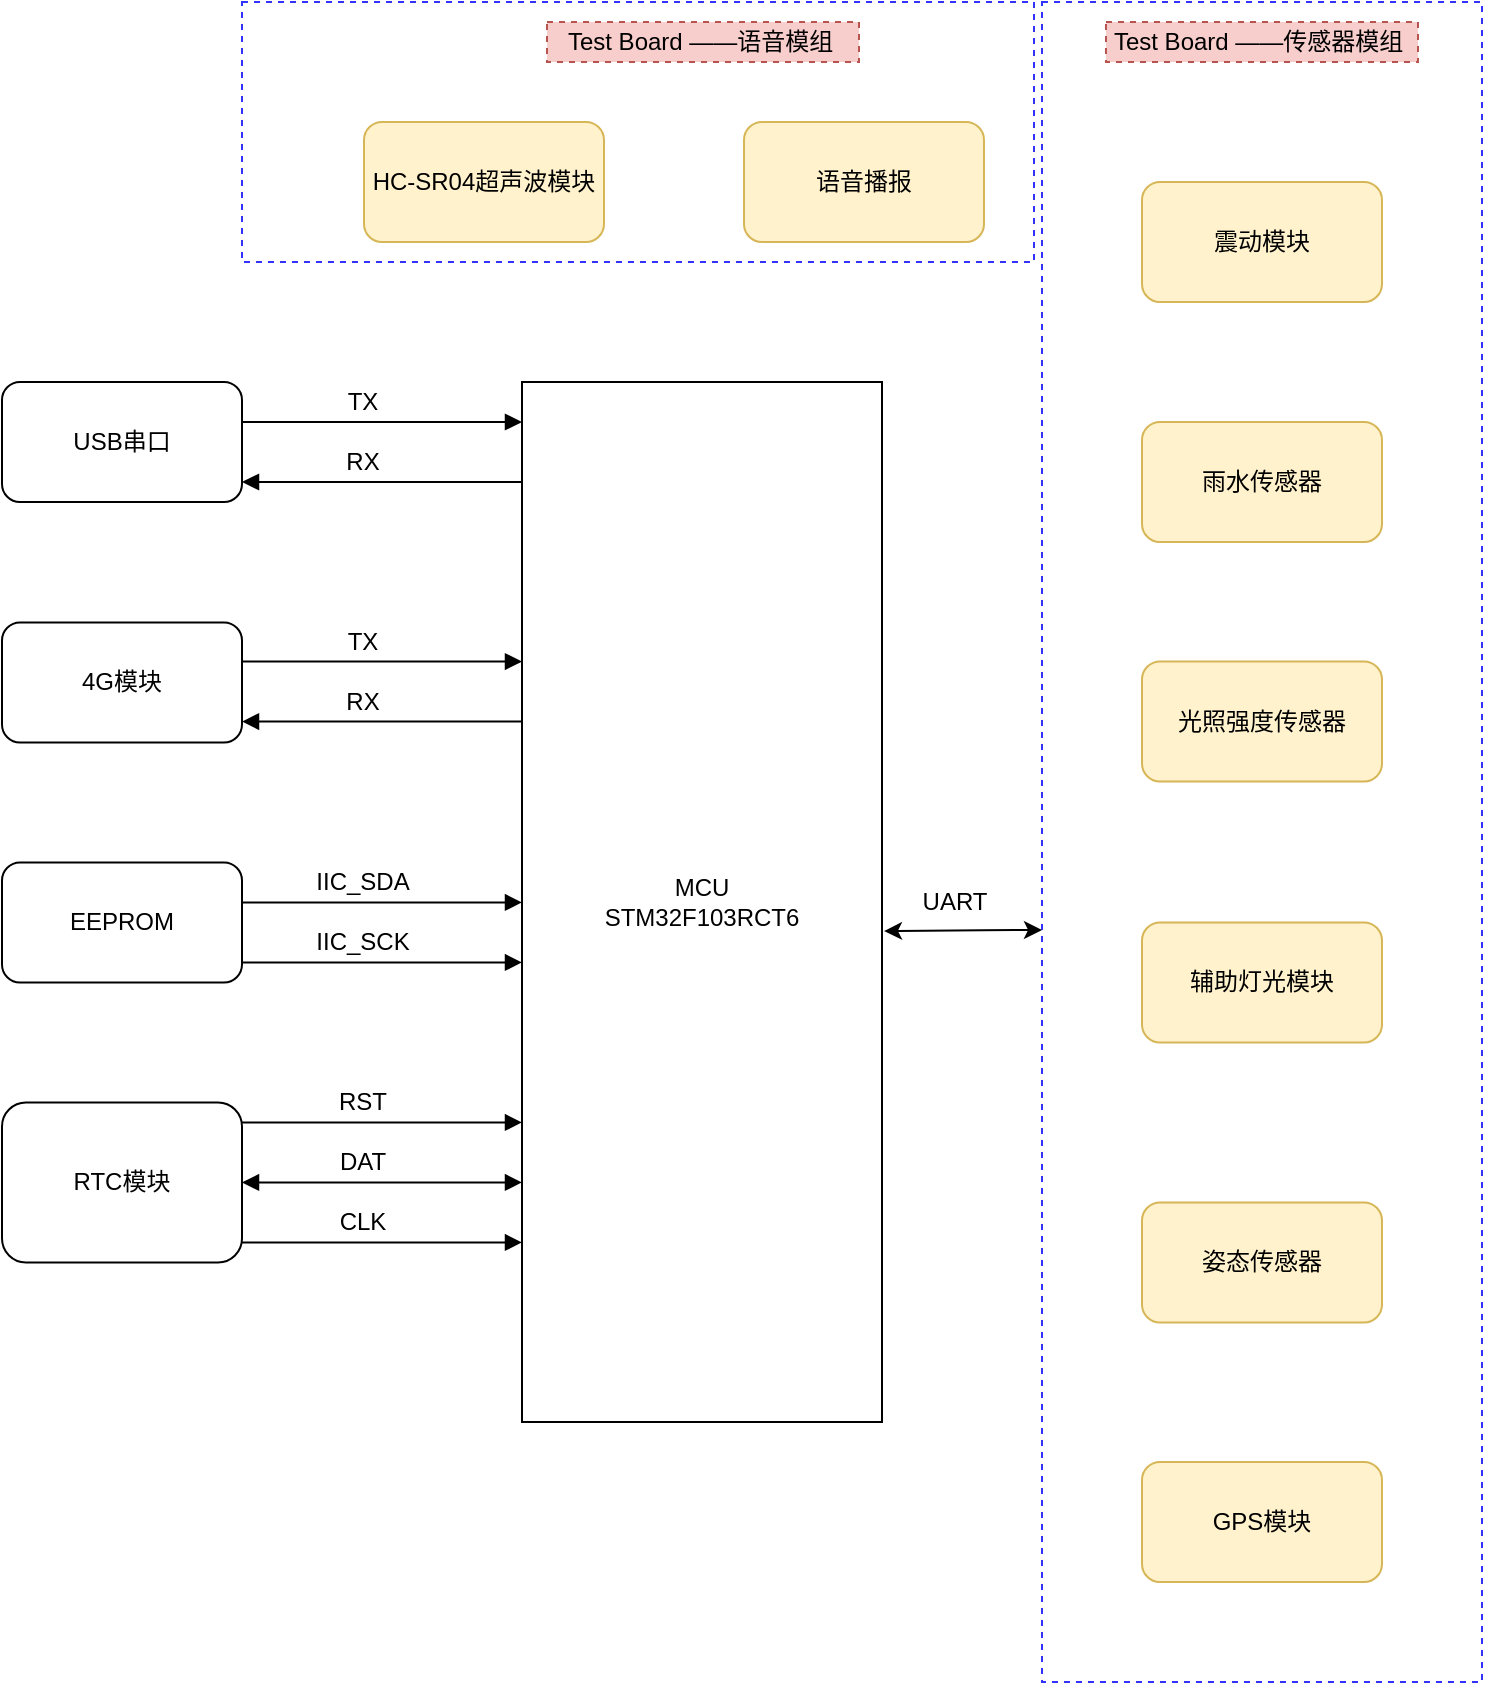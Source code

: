 <mxfile version="14.6.13" type="device" pages="2"><diagram id="9jYBeNttOw7_fmtO4FFi" name="总括"><mxGraphModel dx="1810" dy="1343" grid="1" gridSize="10" guides="1" tooltips="1" connect="1" arrows="1" fold="1" page="1" pageScale="1" pageWidth="827" pageHeight="1169" math="0" shadow="0"><root><mxCell id="0"/><mxCell id="1" parent="0"/><mxCell id="P_PWoeQj2i92IOtCzsYI-49" value="" style="rounded=0;whiteSpace=wrap;html=1;fillColor=none;dashed=1;strokeColor=#3333FF;" parent="1" vertex="1"><mxGeometry x="164" y="160" width="396" height="130" as="geometry"/></mxCell><mxCell id="P_PWoeQj2i92IOtCzsYI-52" value="" style="rounded=0;whiteSpace=wrap;html=1;fillColor=none;dashed=1;strokeColor=#3333FF;" parent="1" vertex="1"><mxGeometry x="564" y="160" width="220" height="840" as="geometry"/></mxCell><mxCell id="P_PWoeQj2i92IOtCzsYI-1" value="MCU&lt;br&gt;STM32F103RCT6" style="rounded=0;whiteSpace=wrap;html=1;" parent="1" vertex="1"><mxGeometry x="304" y="350" width="180" height="520" as="geometry"/></mxCell><mxCell id="P_PWoeQj2i92IOtCzsYI-2" value="HC-SR04超声波模块" style="rounded=1;whiteSpace=wrap;html=1;fillColor=#fff2cc;strokeColor=#d6b656;" parent="1" vertex="1"><mxGeometry x="225" y="220" width="120" height="60" as="geometry"/></mxCell><mxCell id="P_PWoeQj2i92IOtCzsYI-4" value="雨水传感器" style="rounded=1;whiteSpace=wrap;html=1;fillColor=#fff2cc;strokeColor=#d6b656;" parent="1" vertex="1"><mxGeometry x="614" y="370" width="120" height="60" as="geometry"/></mxCell><mxCell id="P_PWoeQj2i92IOtCzsYI-6" value="光照强度传感器" style="rounded=1;whiteSpace=wrap;html=1;fillColor=#fff2cc;strokeColor=#d6b656;" parent="1" vertex="1"><mxGeometry x="614" y="489.76" width="120" height="60" as="geometry"/></mxCell><mxCell id="P_PWoeQj2i92IOtCzsYI-8" value="辅助灯光模块" style="rounded=1;whiteSpace=wrap;html=1;fillColor=#fff2cc;strokeColor=#d6b656;" parent="1" vertex="1"><mxGeometry x="614" y="620.24" width="120" height="60" as="geometry"/></mxCell><mxCell id="P_PWoeQj2i92IOtCzsYI-10" value="姿态传感器" style="rounded=1;whiteSpace=wrap;html=1;fillColor=#fff2cc;strokeColor=#d6b656;" parent="1" vertex="1"><mxGeometry x="614" y="760.24" width="120" height="60" as="geometry"/></mxCell><mxCell id="P_PWoeQj2i92IOtCzsYI-12" value="USB串口" style="rounded=1;whiteSpace=wrap;html=1;" parent="1" vertex="1"><mxGeometry x="44" y="350" width="120" height="60" as="geometry"/></mxCell><mxCell id="P_PWoeQj2i92IOtCzsYI-14" value="震动模块" style="rounded=1;whiteSpace=wrap;html=1;fillColor=#fff2cc;strokeColor=#d6b656;" parent="1" vertex="1"><mxGeometry x="614" y="250" width="120" height="60" as="geometry"/></mxCell><mxCell id="P_PWoeQj2i92IOtCzsYI-16" value="GPS模块" style="rounded=1;whiteSpace=wrap;html=1;fillColor=#fff2cc;strokeColor=#d6b656;" parent="1" vertex="1"><mxGeometry x="614" y="890" width="120" height="60" as="geometry"/></mxCell><mxCell id="P_PWoeQj2i92IOtCzsYI-17" value="4G模块" style="rounded=1;whiteSpace=wrap;html=1;" parent="1" vertex="1"><mxGeometry x="44" y="470.24" width="120" height="60" as="geometry"/></mxCell><mxCell id="P_PWoeQj2i92IOtCzsYI-20" value="RTC模块" style="rounded=1;whiteSpace=wrap;html=1;" parent="1" vertex="1"><mxGeometry x="44" y="710.24" width="120" height="80" as="geometry"/></mxCell><mxCell id="P_PWoeQj2i92IOtCzsYI-22" value="EEPROM" style="rounded=1;whiteSpace=wrap;html=1;" parent="1" vertex="1"><mxGeometry x="44" y="590.24" width="120" height="60" as="geometry"/></mxCell><mxCell id="P_PWoeQj2i92IOtCzsYI-24" value="语音播报" style="rounded=1;whiteSpace=wrap;html=1;fillColor=#fff2cc;strokeColor=#d6b656;" parent="1" vertex="1"><mxGeometry x="415" y="220" width="120" height="60" as="geometry"/></mxCell><mxCell id="P_PWoeQj2i92IOtCzsYI-26" value="" style="endArrow=block;html=1;startArrow=none;startFill=0;endFill=1;" parent="1" edge="1"><mxGeometry width="50" height="50" relative="1" as="geometry"><mxPoint x="164" y="370" as="sourcePoint"/><mxPoint x="304" y="370" as="targetPoint"/></mxGeometry></mxCell><mxCell id="P_PWoeQj2i92IOtCzsYI-27" value="" style="endArrow=none;html=1;startArrow=block;startFill=1;" parent="1" edge="1"><mxGeometry width="50" height="50" relative="1" as="geometry"><mxPoint x="164" y="400" as="sourcePoint"/><mxPoint x="304" y="400" as="targetPoint"/></mxGeometry></mxCell><mxCell id="P_PWoeQj2i92IOtCzsYI-28" value="TX" style="text;html=1;align=center;verticalAlign=middle;resizable=0;points=[];autosize=1;strokeColor=none;" parent="1" vertex="1"><mxGeometry x="209" y="350" width="30" height="20" as="geometry"/></mxCell><mxCell id="P_PWoeQj2i92IOtCzsYI-29" value="RX" style="text;html=1;align=center;verticalAlign=middle;resizable=0;points=[];autosize=1;strokeColor=none;" parent="1" vertex="1"><mxGeometry x="209" y="380" width="30" height="20" as="geometry"/></mxCell><mxCell id="P_PWoeQj2i92IOtCzsYI-34" value="" style="endArrow=block;html=1;startArrow=none;startFill=0;endFill=1;" parent="1" edge="1"><mxGeometry width="50" height="50" relative="1" as="geometry"><mxPoint x="164" y="489.76" as="sourcePoint"/><mxPoint x="304" y="489.76" as="targetPoint"/></mxGeometry></mxCell><mxCell id="P_PWoeQj2i92IOtCzsYI-35" value="" style="endArrow=none;html=1;startArrow=block;startFill=1;" parent="1" edge="1"><mxGeometry width="50" height="50" relative="1" as="geometry"><mxPoint x="164" y="519.76" as="sourcePoint"/><mxPoint x="304" y="519.76" as="targetPoint"/></mxGeometry></mxCell><mxCell id="P_PWoeQj2i92IOtCzsYI-36" value="TX" style="text;html=1;align=center;verticalAlign=middle;resizable=0;points=[];autosize=1;strokeColor=none;" parent="1" vertex="1"><mxGeometry x="209" y="469.76" width="30" height="20" as="geometry"/></mxCell><mxCell id="P_PWoeQj2i92IOtCzsYI-37" value="RX" style="text;html=1;align=center;verticalAlign=middle;resizable=0;points=[];autosize=1;strokeColor=none;" parent="1" vertex="1"><mxGeometry x="209" y="499.76" width="30" height="20" as="geometry"/></mxCell><mxCell id="P_PWoeQj2i92IOtCzsYI-38" value="" style="endArrow=block;html=1;startArrow=none;startFill=0;endFill=1;" parent="1" edge="1"><mxGeometry width="50" height="50" relative="1" as="geometry"><mxPoint x="164" y="610.24" as="sourcePoint"/><mxPoint x="304" y="610.24" as="targetPoint"/></mxGeometry></mxCell><mxCell id="P_PWoeQj2i92IOtCzsYI-39" value="" style="endArrow=block;html=1;startArrow=none;startFill=0;endFill=1;" parent="1" edge="1"><mxGeometry width="50" height="50" relative="1" as="geometry"><mxPoint x="164" y="640.24" as="sourcePoint"/><mxPoint x="304" y="640.24" as="targetPoint"/></mxGeometry></mxCell><mxCell id="P_PWoeQj2i92IOtCzsYI-40" value="IIC_SDA" style="text;html=1;align=center;verticalAlign=middle;resizable=0;points=[];autosize=1;strokeColor=none;" parent="1" vertex="1"><mxGeometry x="194" y="590.24" width="60" height="20" as="geometry"/></mxCell><mxCell id="P_PWoeQj2i92IOtCzsYI-42" value="IIC_SCK" style="text;html=1;align=center;verticalAlign=middle;resizable=0;points=[];autosize=1;strokeColor=none;" parent="1" vertex="1"><mxGeometry x="194" y="620.24" width="60" height="20" as="geometry"/></mxCell><mxCell id="P_PWoeQj2i92IOtCzsYI-43" value="" style="endArrow=block;html=1;startArrow=none;startFill=0;endFill=1;" parent="1" edge="1"><mxGeometry width="50" height="50" relative="1" as="geometry"><mxPoint x="164" y="720.24" as="sourcePoint"/><mxPoint x="304" y="720.24" as="targetPoint"/></mxGeometry></mxCell><mxCell id="P_PWoeQj2i92IOtCzsYI-44" value="" style="endArrow=block;html=1;startArrow=block;startFill=1;endFill=1;" parent="1" edge="1"><mxGeometry width="50" height="50" relative="1" as="geometry"><mxPoint x="164" y="750.24" as="sourcePoint"/><mxPoint x="304" y="750.24" as="targetPoint"/></mxGeometry></mxCell><mxCell id="P_PWoeQj2i92IOtCzsYI-45" value="RST" style="text;html=1;align=center;verticalAlign=middle;resizable=0;points=[];autosize=1;strokeColor=none;" parent="1" vertex="1"><mxGeometry x="204" y="700.24" width="40" height="20" as="geometry"/></mxCell><mxCell id="P_PWoeQj2i92IOtCzsYI-46" value="DAT" style="text;html=1;align=center;verticalAlign=middle;resizable=0;points=[];autosize=1;strokeColor=none;" parent="1" vertex="1"><mxGeometry x="204" y="730.24" width="40" height="20" as="geometry"/></mxCell><mxCell id="P_PWoeQj2i92IOtCzsYI-47" value="" style="endArrow=block;html=1;startArrow=none;startFill=0;endFill=1;" parent="1" edge="1"><mxGeometry width="50" height="50" relative="1" as="geometry"><mxPoint x="164" y="780.24" as="sourcePoint"/><mxPoint x="304" y="780.24" as="targetPoint"/></mxGeometry></mxCell><mxCell id="P_PWoeQj2i92IOtCzsYI-48" value="CLK" style="text;html=1;align=center;verticalAlign=middle;resizable=0;points=[];autosize=1;strokeColor=none;" parent="1" vertex="1"><mxGeometry x="204" y="760.24" width="40" height="20" as="geometry"/></mxCell><mxCell id="P_PWoeQj2i92IOtCzsYI-51" value="Test Board ——语音模组&amp;nbsp;" style="text;html=1;strokeColor=#b85450;fillColor=#f8cecc;align=center;verticalAlign=middle;whiteSpace=wrap;rounded=0;dashed=1;" parent="1" vertex="1"><mxGeometry x="316.5" y="170" width="156" height="20" as="geometry"/></mxCell><mxCell id="P_PWoeQj2i92IOtCzsYI-53" value="Test Board ——传感器模组&amp;nbsp;" style="text;html=1;strokeColor=#b85450;fillColor=#f8cecc;align=center;verticalAlign=middle;whiteSpace=wrap;rounded=0;dashed=1;" parent="1" vertex="1"><mxGeometry x="596" y="170" width="156" height="20" as="geometry"/></mxCell><mxCell id="P_PWoeQj2i92IOtCzsYI-55" value="" style="endArrow=classic;startArrow=classic;html=1;" parent="1" edge="1"><mxGeometry width="50" height="50" relative="1" as="geometry"><mxPoint x="485" y="624.52" as="sourcePoint"/><mxPoint x="564" y="624" as="targetPoint"/><Array as="points"><mxPoint x="544" y="624"/></Array></mxGeometry></mxCell><mxCell id="-kHNNf7D9zvYtusRsDHJ-1" value="UART" style="text;html=1;align=center;verticalAlign=middle;resizable=0;points=[];autosize=1;strokeColor=none;" vertex="1" parent="1"><mxGeometry x="495" y="600" width="50" height="20" as="geometry"/></mxCell></root></mxGraphModel></diagram><diagram id="hle3StYmlLLuLalvJry4" name="传感器模组"><mxGraphModel dx="2172" dy="1612" grid="1" gridSize="10" guides="1" tooltips="1" connect="1" arrows="1" fold="1" page="1" pageScale="1" pageWidth="827" pageHeight="1169" math="0" shadow="0"><root><mxCell id="vh5Rwp4YpxUNK3ID0AuO-0"/><mxCell id="vh5Rwp4YpxUNK3ID0AuO-1" parent="vh5Rwp4YpxUNK3ID0AuO-0"/><mxCell id="11xoLVg2fZD2Z6u2yN8P-14" style="edgeStyle=orthogonalEdgeStyle;rounded=0;orthogonalLoop=1;jettySize=auto;html=1;entryX=1.005;entryY=0.643;entryDx=0;entryDy=0;entryPerimeter=0;startArrow=none;startFill=0;endArrow=block;endFill=1;" parent="vh5Rwp4YpxUNK3ID0AuO-1" source="11xoLVg2fZD2Z6u2yN8P-1" target="11xoLVg2fZD2Z6u2yN8P-7" edge="1"><mxGeometry relative="1" as="geometry"><Array as="points"><mxPoint x="500" y="646"/><mxPoint x="500" y="646"/></Array></mxGeometry></mxCell><mxCell id="11xoLVg2fZD2Z6u2yN8P-1" value="雨水传感器" style="rounded=1;whiteSpace=wrap;html=1;fillColor=#fff2cc;strokeColor=#d6b656;" parent="vh5Rwp4YpxUNK3ID0AuO-1" vertex="1"><mxGeometry x="534" y="613" width="120" height="60" as="geometry"/></mxCell><mxCell id="11xoLVg2fZD2Z6u2yN8P-19" style="edgeStyle=orthogonalEdgeStyle;rounded=0;orthogonalLoop=1;jettySize=auto;html=1;exitX=0;exitY=0.5;exitDx=0;exitDy=0;startArrow=none;startFill=0;endArrow=block;endFill=1;" parent="vh5Rwp4YpxUNK3ID0AuO-1" source="11xoLVg2fZD2Z6u2yN8P-2" edge="1"><mxGeometry relative="1" as="geometry"><mxPoint x="381" y="320" as="targetPoint"/></mxGeometry></mxCell><mxCell id="11xoLVg2fZD2Z6u2yN8P-2" value="光照强度传感器" style="rounded=1;whiteSpace=wrap;html=1;fillColor=#fff2cc;strokeColor=#d6b656;" parent="vh5Rwp4YpxUNK3ID0AuO-1" vertex="1"><mxGeometry x="534" y="290" width="120" height="60" as="geometry"/></mxCell><mxCell id="_wo7qgm0AEpug7cuSVij-7" style="edgeStyle=orthogonalEdgeStyle;rounded=0;orthogonalLoop=1;jettySize=auto;html=1;exitX=0;exitY=0.5;exitDx=0;exitDy=0;entryX=1.006;entryY=0.396;entryDx=0;entryDy=0;entryPerimeter=0;" edge="1" parent="vh5Rwp4YpxUNK3ID0AuO-1" source="11xoLVg2fZD2Z6u2yN8P-3" target="11xoLVg2fZD2Z6u2yN8P-7"><mxGeometry relative="1" as="geometry"/></mxCell><mxCell id="11xoLVg2fZD2Z6u2yN8P-3" value="辅助灯光模块" style="rounded=1;whiteSpace=wrap;html=1;fillColor=#fff2cc;strokeColor=#d6b656;" parent="vh5Rwp4YpxUNK3ID0AuO-1" vertex="1"><mxGeometry x="534" y="398" width="120" height="60" as="geometry"/></mxCell><mxCell id="11xoLVg2fZD2Z6u2yN8P-15" style="edgeStyle=orthogonalEdgeStyle;rounded=0;orthogonalLoop=1;jettySize=auto;html=1;exitX=0;exitY=0.5;exitDx=0;exitDy=0;startArrow=none;startFill=0;endArrow=block;endFill=1;" parent="vh5Rwp4YpxUNK3ID0AuO-1" source="11xoLVg2fZD2Z6u2yN8P-4" edge="1"><mxGeometry relative="1" as="geometry"><mxPoint x="381" y="750" as="targetPoint"/></mxGeometry></mxCell><mxCell id="11xoLVg2fZD2Z6u2yN8P-4" value="姿态传感器" style="rounded=1;whiteSpace=wrap;html=1;fillColor=#fff2cc;strokeColor=#d6b656;" parent="vh5Rwp4YpxUNK3ID0AuO-1" vertex="1"><mxGeometry x="534" y="720" width="120" height="60" as="geometry"/></mxCell><mxCell id="_wo7qgm0AEpug7cuSVij-8" style="edgeStyle=orthogonalEdgeStyle;rounded=0;orthogonalLoop=1;jettySize=auto;html=1;exitX=0;exitY=0.5;exitDx=0;exitDy=0;entryX=1.022;entryY=0.518;entryDx=0;entryDy=0;entryPerimeter=0;" edge="1" parent="vh5Rwp4YpxUNK3ID0AuO-1" source="11xoLVg2fZD2Z6u2yN8P-5" target="11xoLVg2fZD2Z6u2yN8P-7"><mxGeometry relative="1" as="geometry"/></mxCell><mxCell id="11xoLVg2fZD2Z6u2yN8P-5" value="震动模块" style="rounded=1;whiteSpace=wrap;html=1;fillColor=#fff2cc;strokeColor=#d6b656;" parent="vh5Rwp4YpxUNK3ID0AuO-1" vertex="1"><mxGeometry x="534" y="505" width="120" height="60" as="geometry"/></mxCell><mxCell id="11xoLVg2fZD2Z6u2yN8P-6" value="传感器模组&amp;nbsp;" style="text;html=1;strokeColor=#b85450;fillColor=#f8cecc;align=center;verticalAlign=middle;whiteSpace=wrap;rounded=0;dashed=1;" parent="vh5Rwp4YpxUNK3ID0AuO-1" vertex="1"><mxGeometry x="60" y="190" width="156" height="20" as="geometry"/></mxCell><mxCell id="11xoLVg2fZD2Z6u2yN8P-7" value="MCU" style="rounded=0;whiteSpace=wrap;html=1;" parent="vh5Rwp4YpxUNK3ID0AuO-1" vertex="1"><mxGeometry x="260" y="80" width="120" height="880" as="geometry"/></mxCell><mxCell id="11xoLVg2fZD2Z6u2yN8P-11" value="Input *3" style="text;html=1;strokeColor=none;fillColor=none;align=center;verticalAlign=middle;whiteSpace=wrap;rounded=0;" parent="vh5Rwp4YpxUNK3ID0AuO-1" vertex="1"><mxGeometry x="430" y="620" width="60" height="20" as="geometry"/></mxCell><mxCell id="11xoLVg2fZD2Z6u2yN8P-16" value="IIC" style="text;html=1;align=center;verticalAlign=middle;resizable=0;points=[];autosize=1;strokeColor=none;" parent="vh5Rwp4YpxUNK3ID0AuO-1" vertex="1"><mxGeometry x="435" y="730" width="30" height="20" as="geometry"/></mxCell><mxCell id="11xoLVg2fZD2Z6u2yN8P-20" value="IIC" style="text;html=1;align=center;verticalAlign=middle;resizable=0;points=[];autosize=1;strokeColor=none;" parent="vh5Rwp4YpxUNK3ID0AuO-1" vertex="1"><mxGeometry x="435" y="300" width="30" height="20" as="geometry"/></mxCell><mxCell id="_wo7qgm0AEpug7cuSVij-9" style="edgeStyle=orthogonalEdgeStyle;rounded=0;orthogonalLoop=1;jettySize=auto;html=1;entryX=-0.003;entryY=0.516;entryDx=0;entryDy=0;entryPerimeter=0;startArrow=block;startFill=1;" edge="1" parent="vh5Rwp4YpxUNK3ID0AuO-1" source="11xoLVg2fZD2Z6u2yN8P-21" target="11xoLVg2fZD2Z6u2yN8P-7"><mxGeometry relative="1" as="geometry"/></mxCell><mxCell id="11xoLVg2fZD2Z6u2yN8P-21" value="Uart" style="rounded=1;whiteSpace=wrap;html=1;strokeColor=#000000;fillColor=#ffffff;" parent="vh5Rwp4YpxUNK3ID0AuO-1" vertex="1"><mxGeometry x="70" y="514" width="90" height="42" as="geometry"/></mxCell><mxCell id="11xoLVg2fZD2Z6u2yN8P-23" value="Com" style="text;html=1;strokeColor=none;fillColor=none;align=center;verticalAlign=middle;whiteSpace=wrap;rounded=0;" parent="vh5Rwp4YpxUNK3ID0AuO-1" vertex="1"><mxGeometry x="190" y="505" width="40" height="20" as="geometry"/></mxCell><mxCell id="11xoLVg2fZD2Z6u2yN8P-24" value="&lt;h1&gt;说明&lt;/h1&gt;&lt;p&gt;MCU具有一路uart，一路iic，和至少5个io口。&lt;/p&gt;" style="text;html=1;fillColor=none;spacing=5;spacingTop=-20;whiteSpace=wrap;overflow=hidden;rounded=0;strokeColor=#000000;" parent="vh5Rwp4YpxUNK3ID0AuO-1" vertex="1"><mxGeometry x="44" y="1000" width="190" height="120" as="geometry"/></mxCell><mxCell id="XY38PTnJF7_hvtaLGEp7-2" value="STC8H8K64U-QFN32" style="text;html=1;align=center;verticalAlign=middle;resizable=0;points=[];autosize=1;strokeColor=#6c8ebf;fillColor=#dae8fc;" parent="vh5Rwp4YpxUNK3ID0AuO-1" vertex="1"><mxGeometry x="250" y="40" width="130" height="20" as="geometry"/></mxCell><mxCell id="_wo7qgm0AEpug7cuSVij-6" style="edgeStyle=orthogonalEdgeStyle;rounded=0;orthogonalLoop=1;jettySize=auto;html=1;entryX=1.006;entryY=0.023;entryDx=0;entryDy=0;entryPerimeter=0;" edge="1" parent="vh5Rwp4YpxUNK3ID0AuO-1" source="PZ16xOG0DSpTiENWzOzu-1" target="11xoLVg2fZD2Z6u2yN8P-7"><mxGeometry relative="1" as="geometry"/></mxCell><mxCell id="PZ16xOG0DSpTiENWzOzu-1" value="HC-SR04超声波模块" style="rounded=1;whiteSpace=wrap;html=1;fillColor=#fff2cc;strokeColor=#d6b656;" parent="vh5Rwp4YpxUNK3ID0AuO-1" vertex="1"><mxGeometry x="535.15" y="70" width="120" height="60" as="geometry"/></mxCell><mxCell id="_wo7qgm0AEpug7cuSVij-5" style="edgeStyle=orthogonalEdgeStyle;rounded=0;orthogonalLoop=1;jettySize=auto;html=1;entryX=1;entryY=0.148;entryDx=0;entryDy=0;entryPerimeter=0;" edge="1" parent="vh5Rwp4YpxUNK3ID0AuO-1" source="PZ16xOG0DSpTiENWzOzu-3" target="11xoLVg2fZD2Z6u2yN8P-7"><mxGeometry relative="1" as="geometry"/></mxCell><mxCell id="PZ16xOG0DSpTiENWzOzu-3" value="语音播报" style="rounded=1;whiteSpace=wrap;html=1;fillColor=#fff2cc;strokeColor=#d6b656;" parent="vh5Rwp4YpxUNK3ID0AuO-1" vertex="1"><mxGeometry x="535.15" y="180" width="120" height="60" as="geometry"/></mxCell><mxCell id="PZ16xOG0DSpTiENWzOzu-4" value="UART" style="text;html=1;align=center;verticalAlign=middle;resizable=0;points=[];autosize=1;strokeColor=none;" parent="vh5Rwp4YpxUNK3ID0AuO-1" vertex="1"><mxGeometry x="435" y="180" width="50" height="20" as="geometry"/></mxCell><mxCell id="PZ16xOG0DSpTiENWzOzu-5" value="DAT" style="text;html=1;align=center;verticalAlign=middle;resizable=0;points=[];autosize=1;strokeColor=none;" parent="vh5Rwp4YpxUNK3ID0AuO-1" vertex="1"><mxGeometry x="455.15" y="80" width="40" height="20" as="geometry"/></mxCell><mxCell id="_wo7qgm0AEpug7cuSVij-3" style="edgeStyle=orthogonalEdgeStyle;rounded=0;orthogonalLoop=1;jettySize=auto;html=1;exitX=0;exitY=0.5;exitDx=0;exitDy=0;entryX=1;entryY=0.888;entryDx=0;entryDy=0;entryPerimeter=0;" edge="1" parent="vh5Rwp4YpxUNK3ID0AuO-1" source="_wo7qgm0AEpug7cuSVij-0" target="11xoLVg2fZD2Z6u2yN8P-7"><mxGeometry relative="1" as="geometry"><mxPoint x="390" y="860" as="targetPoint"/><Array as="points"><mxPoint x="535" y="861"/><mxPoint x="458" y="861"/></Array></mxGeometry></mxCell><mxCell id="_wo7qgm0AEpug7cuSVij-0" value="GPS模块" style="rounded=1;whiteSpace=wrap;html=1;fillColor=#fff2cc;strokeColor=#d6b656;" vertex="1" parent="vh5Rwp4YpxUNK3ID0AuO-1"><mxGeometry x="535.15" y="830" width="120" height="60" as="geometry"/></mxCell><mxCell id="_wo7qgm0AEpug7cuSVij-2" value="UART" style="text;html=1;align=center;verticalAlign=middle;resizable=0;points=[];autosize=1;strokeColor=none;" vertex="1" parent="vh5Rwp4YpxUNK3ID0AuO-1"><mxGeometry x="449" y="840" width="50" height="20" as="geometry"/></mxCell></root></mxGraphModel></diagram></mxfile>